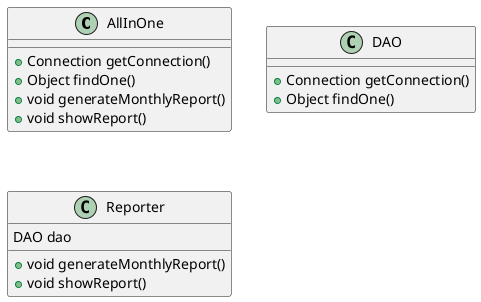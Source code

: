 @startuml

class AllInOne{
+ Connection getConnection()
+ Object findOne()
+ void generateMonthlyReport()
+ void showReport()
}

class DAO{
   + Connection getConnection()
   + Object findOne()
}

class Reporter{
DAO dao
+ void generateMonthlyReport()
+ void showReport()
}

@enduml